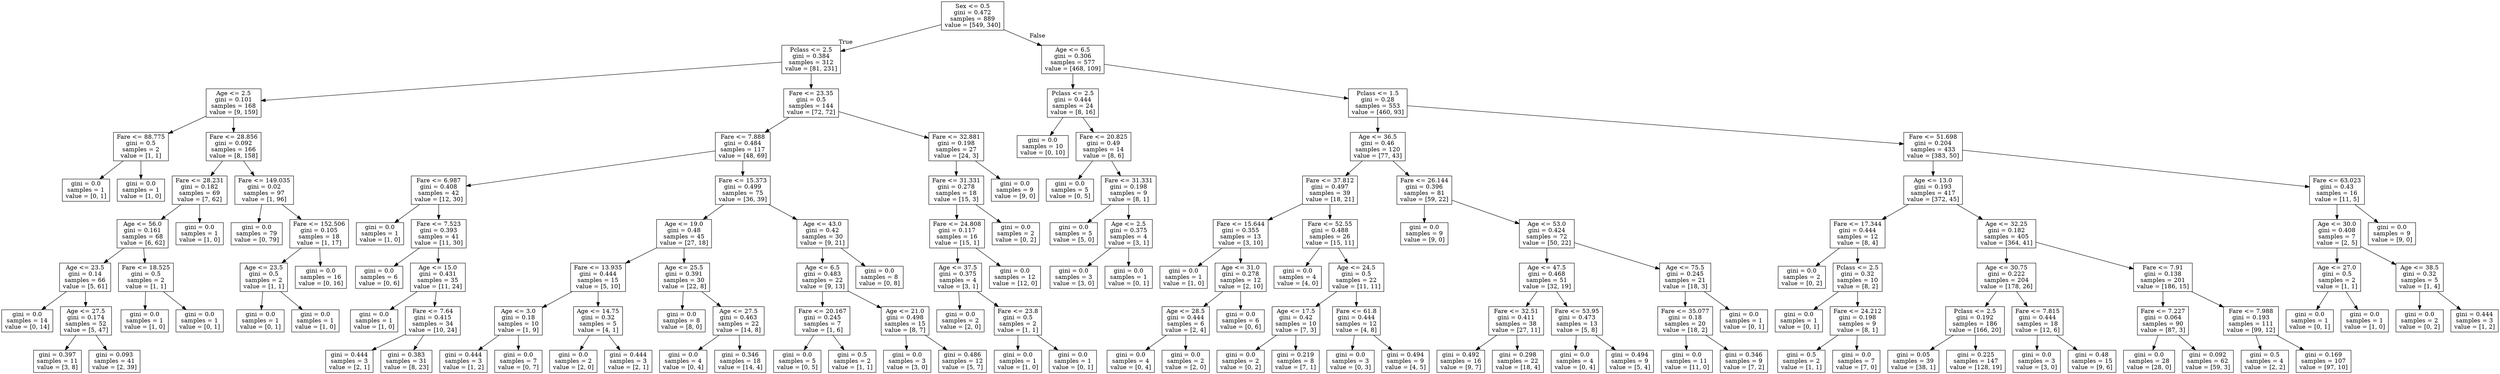 digraph Tree {
node [shape=box] ;
0 [label="Sex <= 0.5\ngini = 0.472\nsamples = 889\nvalue = [549, 340]"] ;
1 [label="Pclass <= 2.5\ngini = 0.384\nsamples = 312\nvalue = [81, 231]"] ;
0 -> 1 [labeldistance=2.5, labelangle=45, headlabel="True"] ;
2 [label="Age <= 2.5\ngini = 0.101\nsamples = 168\nvalue = [9, 159]"] ;
1 -> 2 ;
3 [label="Fare <= 88.775\ngini = 0.5\nsamples = 2\nvalue = [1, 1]"] ;
2 -> 3 ;
4 [label="gini = 0.0\nsamples = 1\nvalue = [0, 1]"] ;
3 -> 4 ;
5 [label="gini = 0.0\nsamples = 1\nvalue = [1, 0]"] ;
3 -> 5 ;
6 [label="Fare <= 28.856\ngini = 0.092\nsamples = 166\nvalue = [8, 158]"] ;
2 -> 6 ;
7 [label="Fare <= 28.231\ngini = 0.182\nsamples = 69\nvalue = [7, 62]"] ;
6 -> 7 ;
8 [label="Age <= 56.0\ngini = 0.161\nsamples = 68\nvalue = [6, 62]"] ;
7 -> 8 ;
9 [label="Age <= 23.5\ngini = 0.14\nsamples = 66\nvalue = [5, 61]"] ;
8 -> 9 ;
10 [label="gini = 0.0\nsamples = 14\nvalue = [0, 14]"] ;
9 -> 10 ;
11 [label="Age <= 27.5\ngini = 0.174\nsamples = 52\nvalue = [5, 47]"] ;
9 -> 11 ;
12 [label="gini = 0.397\nsamples = 11\nvalue = [3, 8]"] ;
11 -> 12 ;
13 [label="gini = 0.093\nsamples = 41\nvalue = [2, 39]"] ;
11 -> 13 ;
14 [label="Fare <= 18.525\ngini = 0.5\nsamples = 2\nvalue = [1, 1]"] ;
8 -> 14 ;
15 [label="gini = 0.0\nsamples = 1\nvalue = [1, 0]"] ;
14 -> 15 ;
16 [label="gini = 0.0\nsamples = 1\nvalue = [0, 1]"] ;
14 -> 16 ;
17 [label="gini = 0.0\nsamples = 1\nvalue = [1, 0]"] ;
7 -> 17 ;
18 [label="Fare <= 149.035\ngini = 0.02\nsamples = 97\nvalue = [1, 96]"] ;
6 -> 18 ;
19 [label="gini = 0.0\nsamples = 79\nvalue = [0, 79]"] ;
18 -> 19 ;
20 [label="Fare <= 152.506\ngini = 0.105\nsamples = 18\nvalue = [1, 17]"] ;
18 -> 20 ;
21 [label="Age <= 23.5\ngini = 0.5\nsamples = 2\nvalue = [1, 1]"] ;
20 -> 21 ;
22 [label="gini = 0.0\nsamples = 1\nvalue = [0, 1]"] ;
21 -> 22 ;
23 [label="gini = 0.0\nsamples = 1\nvalue = [1, 0]"] ;
21 -> 23 ;
24 [label="gini = 0.0\nsamples = 16\nvalue = [0, 16]"] ;
20 -> 24 ;
25 [label="Fare <= 23.35\ngini = 0.5\nsamples = 144\nvalue = [72, 72]"] ;
1 -> 25 ;
26 [label="Fare <= 7.888\ngini = 0.484\nsamples = 117\nvalue = [48, 69]"] ;
25 -> 26 ;
27 [label="Fare <= 6.987\ngini = 0.408\nsamples = 42\nvalue = [12, 30]"] ;
26 -> 27 ;
28 [label="gini = 0.0\nsamples = 1\nvalue = [1, 0]"] ;
27 -> 28 ;
29 [label="Fare <= 7.523\ngini = 0.393\nsamples = 41\nvalue = [11, 30]"] ;
27 -> 29 ;
30 [label="gini = 0.0\nsamples = 6\nvalue = [0, 6]"] ;
29 -> 30 ;
31 [label="Age <= 15.0\ngini = 0.431\nsamples = 35\nvalue = [11, 24]"] ;
29 -> 31 ;
32 [label="gini = 0.0\nsamples = 1\nvalue = [1, 0]"] ;
31 -> 32 ;
33 [label="Fare <= 7.64\ngini = 0.415\nsamples = 34\nvalue = [10, 24]"] ;
31 -> 33 ;
34 [label="gini = 0.444\nsamples = 3\nvalue = [2, 1]"] ;
33 -> 34 ;
35 [label="gini = 0.383\nsamples = 31\nvalue = [8, 23]"] ;
33 -> 35 ;
36 [label="Fare <= 15.373\ngini = 0.499\nsamples = 75\nvalue = [36, 39]"] ;
26 -> 36 ;
37 [label="Age <= 19.0\ngini = 0.48\nsamples = 45\nvalue = [27, 18]"] ;
36 -> 37 ;
38 [label="Fare <= 13.935\ngini = 0.444\nsamples = 15\nvalue = [5, 10]"] ;
37 -> 38 ;
39 [label="Age <= 3.0\ngini = 0.18\nsamples = 10\nvalue = [1, 9]"] ;
38 -> 39 ;
40 [label="gini = 0.444\nsamples = 3\nvalue = [1, 2]"] ;
39 -> 40 ;
41 [label="gini = 0.0\nsamples = 7\nvalue = [0, 7]"] ;
39 -> 41 ;
42 [label="Age <= 14.75\ngini = 0.32\nsamples = 5\nvalue = [4, 1]"] ;
38 -> 42 ;
43 [label="gini = 0.0\nsamples = 2\nvalue = [2, 0]"] ;
42 -> 43 ;
44 [label="gini = 0.444\nsamples = 3\nvalue = [2, 1]"] ;
42 -> 44 ;
45 [label="Age <= 25.5\ngini = 0.391\nsamples = 30\nvalue = [22, 8]"] ;
37 -> 45 ;
46 [label="gini = 0.0\nsamples = 8\nvalue = [8, 0]"] ;
45 -> 46 ;
47 [label="Age <= 27.5\ngini = 0.463\nsamples = 22\nvalue = [14, 8]"] ;
45 -> 47 ;
48 [label="gini = 0.0\nsamples = 4\nvalue = [0, 4]"] ;
47 -> 48 ;
49 [label="gini = 0.346\nsamples = 18\nvalue = [14, 4]"] ;
47 -> 49 ;
50 [label="Age <= 43.0\ngini = 0.42\nsamples = 30\nvalue = [9, 21]"] ;
36 -> 50 ;
51 [label="Age <= 6.5\ngini = 0.483\nsamples = 22\nvalue = [9, 13]"] ;
50 -> 51 ;
52 [label="Fare <= 20.167\ngini = 0.245\nsamples = 7\nvalue = [1, 6]"] ;
51 -> 52 ;
53 [label="gini = 0.0\nsamples = 5\nvalue = [0, 5]"] ;
52 -> 53 ;
54 [label="gini = 0.5\nsamples = 2\nvalue = [1, 1]"] ;
52 -> 54 ;
55 [label="Age <= 21.0\ngini = 0.498\nsamples = 15\nvalue = [8, 7]"] ;
51 -> 55 ;
56 [label="gini = 0.0\nsamples = 3\nvalue = [3, 0]"] ;
55 -> 56 ;
57 [label="gini = 0.486\nsamples = 12\nvalue = [5, 7]"] ;
55 -> 57 ;
58 [label="gini = 0.0\nsamples = 8\nvalue = [0, 8]"] ;
50 -> 58 ;
59 [label="Fare <= 32.881\ngini = 0.198\nsamples = 27\nvalue = [24, 3]"] ;
25 -> 59 ;
60 [label="Fare <= 31.331\ngini = 0.278\nsamples = 18\nvalue = [15, 3]"] ;
59 -> 60 ;
61 [label="Fare <= 24.808\ngini = 0.117\nsamples = 16\nvalue = [15, 1]"] ;
60 -> 61 ;
62 [label="Age <= 37.5\ngini = 0.375\nsamples = 4\nvalue = [3, 1]"] ;
61 -> 62 ;
63 [label="gini = 0.0\nsamples = 2\nvalue = [2, 0]"] ;
62 -> 63 ;
64 [label="Fare <= 23.8\ngini = 0.5\nsamples = 2\nvalue = [1, 1]"] ;
62 -> 64 ;
65 [label="gini = 0.0\nsamples = 1\nvalue = [1, 0]"] ;
64 -> 65 ;
66 [label="gini = 0.0\nsamples = 1\nvalue = [0, 1]"] ;
64 -> 66 ;
67 [label="gini = 0.0\nsamples = 12\nvalue = [12, 0]"] ;
61 -> 67 ;
68 [label="gini = 0.0\nsamples = 2\nvalue = [0, 2]"] ;
60 -> 68 ;
69 [label="gini = 0.0\nsamples = 9\nvalue = [9, 0]"] ;
59 -> 69 ;
70 [label="Age <= 6.5\ngini = 0.306\nsamples = 577\nvalue = [468, 109]"] ;
0 -> 70 [labeldistance=2.5, labelangle=-45, headlabel="False"] ;
71 [label="Pclass <= 2.5\ngini = 0.444\nsamples = 24\nvalue = [8, 16]"] ;
70 -> 71 ;
72 [label="gini = 0.0\nsamples = 10\nvalue = [0, 10]"] ;
71 -> 72 ;
73 [label="Fare <= 20.825\ngini = 0.49\nsamples = 14\nvalue = [8, 6]"] ;
71 -> 73 ;
74 [label="gini = 0.0\nsamples = 5\nvalue = [0, 5]"] ;
73 -> 74 ;
75 [label="Fare <= 31.331\ngini = 0.198\nsamples = 9\nvalue = [8, 1]"] ;
73 -> 75 ;
76 [label="gini = 0.0\nsamples = 5\nvalue = [5, 0]"] ;
75 -> 76 ;
77 [label="Age <= 2.5\ngini = 0.375\nsamples = 4\nvalue = [3, 1]"] ;
75 -> 77 ;
78 [label="gini = 0.0\nsamples = 3\nvalue = [3, 0]"] ;
77 -> 78 ;
79 [label="gini = 0.0\nsamples = 1\nvalue = [0, 1]"] ;
77 -> 79 ;
80 [label="Pclass <= 1.5\ngini = 0.28\nsamples = 553\nvalue = [460, 93]"] ;
70 -> 80 ;
81 [label="Age <= 36.5\ngini = 0.46\nsamples = 120\nvalue = [77, 43]"] ;
80 -> 81 ;
82 [label="Fare <= 37.812\ngini = 0.497\nsamples = 39\nvalue = [18, 21]"] ;
81 -> 82 ;
83 [label="Fare <= 15.644\ngini = 0.355\nsamples = 13\nvalue = [3, 10]"] ;
82 -> 83 ;
84 [label="gini = 0.0\nsamples = 1\nvalue = [1, 0]"] ;
83 -> 84 ;
85 [label="Age <= 31.0\ngini = 0.278\nsamples = 12\nvalue = [2, 10]"] ;
83 -> 85 ;
86 [label="Age <= 28.5\ngini = 0.444\nsamples = 6\nvalue = [2, 4]"] ;
85 -> 86 ;
87 [label="gini = 0.0\nsamples = 4\nvalue = [0, 4]"] ;
86 -> 87 ;
88 [label="gini = 0.0\nsamples = 2\nvalue = [2, 0]"] ;
86 -> 88 ;
89 [label="gini = 0.0\nsamples = 6\nvalue = [0, 6]"] ;
85 -> 89 ;
90 [label="Fare <= 52.55\ngini = 0.488\nsamples = 26\nvalue = [15, 11]"] ;
82 -> 90 ;
91 [label="gini = 0.0\nsamples = 4\nvalue = [4, 0]"] ;
90 -> 91 ;
92 [label="Age <= 24.5\ngini = 0.5\nsamples = 22\nvalue = [11, 11]"] ;
90 -> 92 ;
93 [label="Age <= 17.5\ngini = 0.42\nsamples = 10\nvalue = [7, 3]"] ;
92 -> 93 ;
94 [label="gini = 0.0\nsamples = 2\nvalue = [0, 2]"] ;
93 -> 94 ;
95 [label="gini = 0.219\nsamples = 8\nvalue = [7, 1]"] ;
93 -> 95 ;
96 [label="Fare <= 61.8\ngini = 0.444\nsamples = 12\nvalue = [4, 8]"] ;
92 -> 96 ;
97 [label="gini = 0.0\nsamples = 3\nvalue = [0, 3]"] ;
96 -> 97 ;
98 [label="gini = 0.494\nsamples = 9\nvalue = [4, 5]"] ;
96 -> 98 ;
99 [label="Fare <= 26.144\ngini = 0.396\nsamples = 81\nvalue = [59, 22]"] ;
81 -> 99 ;
100 [label="gini = 0.0\nsamples = 9\nvalue = [9, 0]"] ;
99 -> 100 ;
101 [label="Age <= 53.0\ngini = 0.424\nsamples = 72\nvalue = [50, 22]"] ;
99 -> 101 ;
102 [label="Age <= 47.5\ngini = 0.468\nsamples = 51\nvalue = [32, 19]"] ;
101 -> 102 ;
103 [label="Fare <= 32.51\ngini = 0.411\nsamples = 38\nvalue = [27, 11]"] ;
102 -> 103 ;
104 [label="gini = 0.492\nsamples = 16\nvalue = [9, 7]"] ;
103 -> 104 ;
105 [label="gini = 0.298\nsamples = 22\nvalue = [18, 4]"] ;
103 -> 105 ;
106 [label="Fare <= 53.95\ngini = 0.473\nsamples = 13\nvalue = [5, 8]"] ;
102 -> 106 ;
107 [label="gini = 0.0\nsamples = 4\nvalue = [0, 4]"] ;
106 -> 107 ;
108 [label="gini = 0.494\nsamples = 9\nvalue = [5, 4]"] ;
106 -> 108 ;
109 [label="Age <= 75.5\ngini = 0.245\nsamples = 21\nvalue = [18, 3]"] ;
101 -> 109 ;
110 [label="Fare <= 35.077\ngini = 0.18\nsamples = 20\nvalue = [18, 2]"] ;
109 -> 110 ;
111 [label="gini = 0.0\nsamples = 11\nvalue = [11, 0]"] ;
110 -> 111 ;
112 [label="gini = 0.346\nsamples = 9\nvalue = [7, 2]"] ;
110 -> 112 ;
113 [label="gini = 0.0\nsamples = 1\nvalue = [0, 1]"] ;
109 -> 113 ;
114 [label="Fare <= 51.698\ngini = 0.204\nsamples = 433\nvalue = [383, 50]"] ;
80 -> 114 ;
115 [label="Age <= 13.0\ngini = 0.193\nsamples = 417\nvalue = [372, 45]"] ;
114 -> 115 ;
116 [label="Fare <= 17.344\ngini = 0.444\nsamples = 12\nvalue = [8, 4]"] ;
115 -> 116 ;
117 [label="gini = 0.0\nsamples = 2\nvalue = [0, 2]"] ;
116 -> 117 ;
118 [label="Pclass <= 2.5\ngini = 0.32\nsamples = 10\nvalue = [8, 2]"] ;
116 -> 118 ;
119 [label="gini = 0.0\nsamples = 1\nvalue = [0, 1]"] ;
118 -> 119 ;
120 [label="Fare <= 24.212\ngini = 0.198\nsamples = 9\nvalue = [8, 1]"] ;
118 -> 120 ;
121 [label="gini = 0.5\nsamples = 2\nvalue = [1, 1]"] ;
120 -> 121 ;
122 [label="gini = 0.0\nsamples = 7\nvalue = [7, 0]"] ;
120 -> 122 ;
123 [label="Age <= 32.25\ngini = 0.182\nsamples = 405\nvalue = [364, 41]"] ;
115 -> 123 ;
124 [label="Age <= 30.75\ngini = 0.222\nsamples = 204\nvalue = [178, 26]"] ;
123 -> 124 ;
125 [label="Pclass <= 2.5\ngini = 0.192\nsamples = 186\nvalue = [166, 20]"] ;
124 -> 125 ;
126 [label="gini = 0.05\nsamples = 39\nvalue = [38, 1]"] ;
125 -> 126 ;
127 [label="gini = 0.225\nsamples = 147\nvalue = [128, 19]"] ;
125 -> 127 ;
128 [label="Fare <= 7.815\ngini = 0.444\nsamples = 18\nvalue = [12, 6]"] ;
124 -> 128 ;
129 [label="gini = 0.0\nsamples = 3\nvalue = [3, 0]"] ;
128 -> 129 ;
130 [label="gini = 0.48\nsamples = 15\nvalue = [9, 6]"] ;
128 -> 130 ;
131 [label="Fare <= 7.91\ngini = 0.138\nsamples = 201\nvalue = [186, 15]"] ;
123 -> 131 ;
132 [label="Fare <= 7.227\ngini = 0.064\nsamples = 90\nvalue = [87, 3]"] ;
131 -> 132 ;
133 [label="gini = 0.0\nsamples = 28\nvalue = [28, 0]"] ;
132 -> 133 ;
134 [label="gini = 0.092\nsamples = 62\nvalue = [59, 3]"] ;
132 -> 134 ;
135 [label="Fare <= 7.988\ngini = 0.193\nsamples = 111\nvalue = [99, 12]"] ;
131 -> 135 ;
136 [label="gini = 0.5\nsamples = 4\nvalue = [2, 2]"] ;
135 -> 136 ;
137 [label="gini = 0.169\nsamples = 107\nvalue = [97, 10]"] ;
135 -> 137 ;
138 [label="Fare <= 63.023\ngini = 0.43\nsamples = 16\nvalue = [11, 5]"] ;
114 -> 138 ;
139 [label="Age <= 30.0\ngini = 0.408\nsamples = 7\nvalue = [2, 5]"] ;
138 -> 139 ;
140 [label="Age <= 27.0\ngini = 0.5\nsamples = 2\nvalue = [1, 1]"] ;
139 -> 140 ;
141 [label="gini = 0.0\nsamples = 1\nvalue = [0, 1]"] ;
140 -> 141 ;
142 [label="gini = 0.0\nsamples = 1\nvalue = [1, 0]"] ;
140 -> 142 ;
143 [label="Age <= 38.5\ngini = 0.32\nsamples = 5\nvalue = [1, 4]"] ;
139 -> 143 ;
144 [label="gini = 0.0\nsamples = 2\nvalue = [0, 2]"] ;
143 -> 144 ;
145 [label="gini = 0.444\nsamples = 3\nvalue = [1, 2]"] ;
143 -> 145 ;
146 [label="gini = 0.0\nsamples = 9\nvalue = [9, 0]"] ;
138 -> 146 ;
}